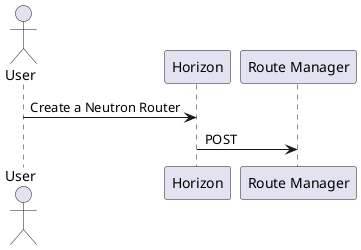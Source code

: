 @startuml

actor User
User -> Horizon : Create a Neutron Router
Horizon -> "Route Manager" : POST
@enduml
